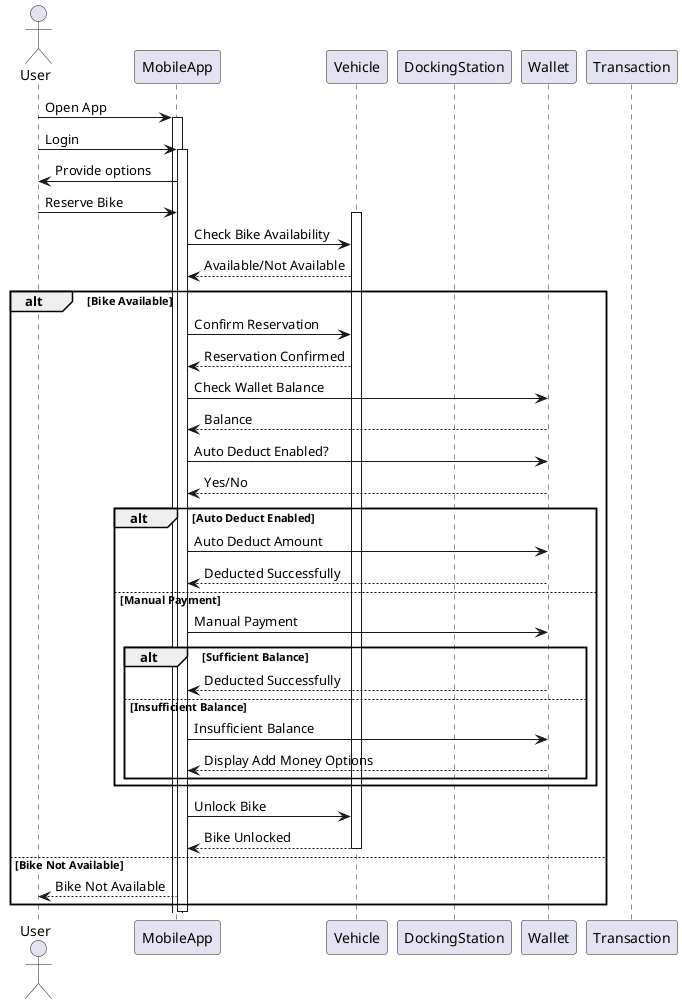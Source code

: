 @startuml

actor User
participant MobileApp
participant Vehicle
participant DockingStation
participant Wallet
participant Transaction

User -> MobileApp: Open App
activate MobileApp

User -> MobileApp: Login
activate MobileApp

MobileApp -> User: Provide options
User -> MobileApp: Reserve Bike
activate Vehicle

MobileApp -> Vehicle: Check Bike Availability
Vehicle --> MobileApp: Available/Not Available

alt Bike Available
  MobileApp -> Vehicle: Confirm Reservation
  Vehicle --> MobileApp: Reservation Confirmed
  MobileApp -> Wallet: Check Wallet Balance
  Wallet --> MobileApp: Balance

  MobileApp -> Wallet: Auto Deduct Enabled?
  Wallet --> MobileApp: Yes/No

  alt Auto Deduct Enabled
    MobileApp -> Wallet: Auto Deduct Amount
    Wallet --> MobileApp: Deducted Successfully
  else Manual Payment
    MobileApp -> Wallet: Manual Payment
    alt Sufficient Balance
      Wallet --> MobileApp: Deducted Successfully
    else Insufficient Balance
      MobileApp -> Wallet: Insufficient Balance
      Wallet --> MobileApp: Display Add Money Options
    end
  end

  MobileApp -> Vehicle: Unlock Bike
  Vehicle --> MobileApp: Bike Unlocked
  deactivate Vehicle
else Bike Not Available
  MobileApp --> User: Bike Not Available
end

deactivate Wallet

deactivate MobileApp
@enduml
